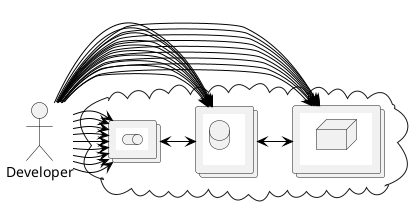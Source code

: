 @startuml cloud-age
skinparam shadowing false
skinparam ComponentBorderColor black
skinparam ArrowColor black
skinparam ActorBorderColor black

!include <tupadr3/common>

!include <office/Servers/database_server>
!include <office/Servers/application_server>
!include <office/Concepts/firewall_orange>
!include <office/Clouds/cloud_disaster_red>


actor "Developer" as dev

cloud {
collections c [
{{
    database {

    }
}}
]
collections d [
{{
    queue {

    }
}}
]
collections f [
{{
    node {

    }
}}
]
}

' cloud foo2
' collections OFF_DATABASE_SERVER(db2, "Tom")

dev -> c
dev -> c
dev -> c
dev -> c
dev -> c
dev -> c
dev -> c
dev -> c
dev -> c
dev -> c

dev -> d
dev -> d
dev -> d
dev -> d
dev -> d
dev -> d
dev -> d
dev -> d
dev -> d

dev -> f
dev -> f
dev -> f
dev -> f
dev -> f
dev -> f
dev -> f
dev -> f
dev -> f

c <-> f
d <-> c


@enduml
